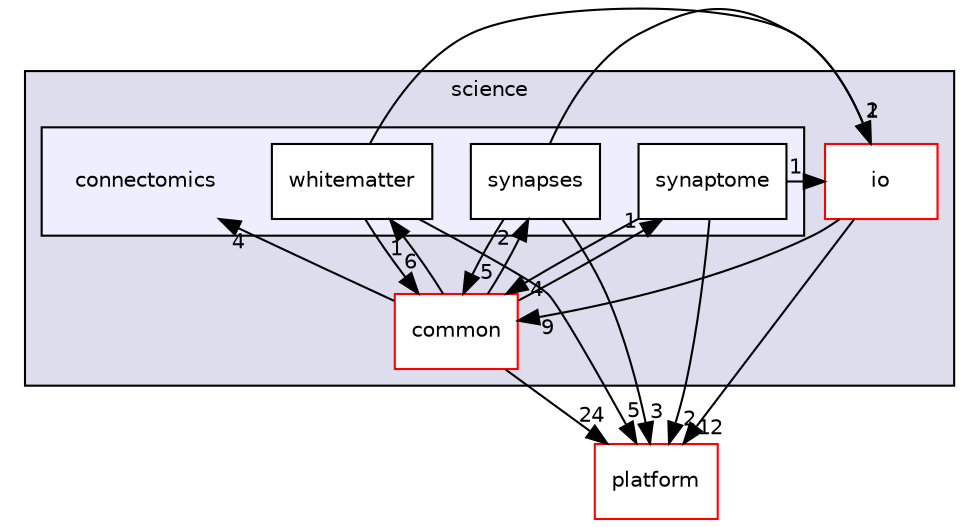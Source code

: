 digraph "bioexplorer/backend/science/connectomics" {
  compound=true
  node [ fontsize="10", fontname="Helvetica"];
  edge [ labelfontsize="10", labelfontname="Helvetica"];
  subgraph clusterdir_14d627cccd023aaf4f18eaf1359097e2 {
    graph [ bgcolor="#ddddee", pencolor="black", label="science" fontname="Helvetica", fontsize="10", URL="dir_14d627cccd023aaf4f18eaf1359097e2.html"]
  dir_5e35986c19ea419782b8bbaa2dbf7d22 [shape=box label="common" fillcolor="white" style="filled" color="red" URL="dir_5e35986c19ea419782b8bbaa2dbf7d22.html"];
  dir_250f267abadc546ecc00bd4d0ef83277 [shape=box label="io" fillcolor="white" style="filled" color="red" URL="dir_250f267abadc546ecc00bd4d0ef83277.html"];
  subgraph clusterdir_facbdce5043c3807997b3ff6b2f121e6 {
    graph [ bgcolor="#eeeeff", pencolor="black", label="" URL="dir_facbdce5043c3807997b3ff6b2f121e6.html"];
    dir_facbdce5043c3807997b3ff6b2f121e6 [shape=plaintext label="connectomics"];
  dir_1d77727f2f2799a97d6ef604f4366f76 [shape=box label="synapses" fillcolor="white" style="filled" URL="dir_1d77727f2f2799a97d6ef604f4366f76.html"];
  dir_3431e7327056b56d7b842c8e073b1e23 [shape=box label="synaptome" fillcolor="white" style="filled" URL="dir_3431e7327056b56d7b842c8e073b1e23.html"];
  dir_49d94f51ac5b3c777b051c047407c3de [shape=box label="whitematter" fillcolor="white" style="filled" URL="dir_49d94f51ac5b3c777b051c047407c3de.html"];
  }
  }
  dir_c5a52a81292cf9a5167198f4f346d6d9 [shape=box label="platform" fillcolor="white" style="filled" color="red" URL="dir_c5a52a81292cf9a5167198f4f346d6d9.html"];
  dir_250f267abadc546ecc00bd4d0ef83277->dir_5e35986c19ea419782b8bbaa2dbf7d22 [headlabel="9", labeldistance=1.5 headhref="dir_000049_000042.html"];
  dir_250f267abadc546ecc00bd4d0ef83277->dir_c5a52a81292cf9a5167198f4f346d6d9 [headlabel="12", labeldistance=1.5 headhref="dir_000049_000061.html"];
  dir_3431e7327056b56d7b842c8e073b1e23->dir_250f267abadc546ecc00bd4d0ef83277 [headlabel="1", labeldistance=1.5 headhref="dir_000046_000049.html"];
  dir_3431e7327056b56d7b842c8e073b1e23->dir_5e35986c19ea419782b8bbaa2dbf7d22 [headlabel="4", labeldistance=1.5 headhref="dir_000046_000042.html"];
  dir_3431e7327056b56d7b842c8e073b1e23->dir_c5a52a81292cf9a5167198f4f346d6d9 [headlabel="2", labeldistance=1.5 headhref="dir_000046_000061.html"];
  dir_1d77727f2f2799a97d6ef604f4366f76->dir_250f267abadc546ecc00bd4d0ef83277 [headlabel="2", labeldistance=1.5 headhref="dir_000045_000049.html"];
  dir_1d77727f2f2799a97d6ef604f4366f76->dir_5e35986c19ea419782b8bbaa2dbf7d22 [headlabel="5", labeldistance=1.5 headhref="dir_000045_000042.html"];
  dir_1d77727f2f2799a97d6ef604f4366f76->dir_c5a52a81292cf9a5167198f4f346d6d9 [headlabel="3", labeldistance=1.5 headhref="dir_000045_000061.html"];
  dir_49d94f51ac5b3c777b051c047407c3de->dir_250f267abadc546ecc00bd4d0ef83277 [headlabel="1", labeldistance=1.5 headhref="dir_000047_000049.html"];
  dir_49d94f51ac5b3c777b051c047407c3de->dir_5e35986c19ea419782b8bbaa2dbf7d22 [headlabel="6", labeldistance=1.5 headhref="dir_000047_000042.html"];
  dir_49d94f51ac5b3c777b051c047407c3de->dir_c5a52a81292cf9a5167198f4f346d6d9 [headlabel="5", labeldistance=1.5 headhref="dir_000047_000061.html"];
  dir_5e35986c19ea419782b8bbaa2dbf7d22->dir_1d77727f2f2799a97d6ef604f4366f76 [headlabel="2", labeldistance=1.5 headhref="dir_000042_000045.html"];
  dir_5e35986c19ea419782b8bbaa2dbf7d22->dir_3431e7327056b56d7b842c8e073b1e23 [headlabel="1", labeldistance=1.5 headhref="dir_000042_000046.html"];
  dir_5e35986c19ea419782b8bbaa2dbf7d22->dir_49d94f51ac5b3c777b051c047407c3de [headlabel="1", labeldistance=1.5 headhref="dir_000042_000047.html"];
  dir_5e35986c19ea419782b8bbaa2dbf7d22->dir_c5a52a81292cf9a5167198f4f346d6d9 [headlabel="24", labeldistance=1.5 headhref="dir_000042_000061.html"];
  dir_5e35986c19ea419782b8bbaa2dbf7d22->dir_facbdce5043c3807997b3ff6b2f121e6 [headlabel="4", labeldistance=1.5 headhref="dir_000042_000044.html"];
}
